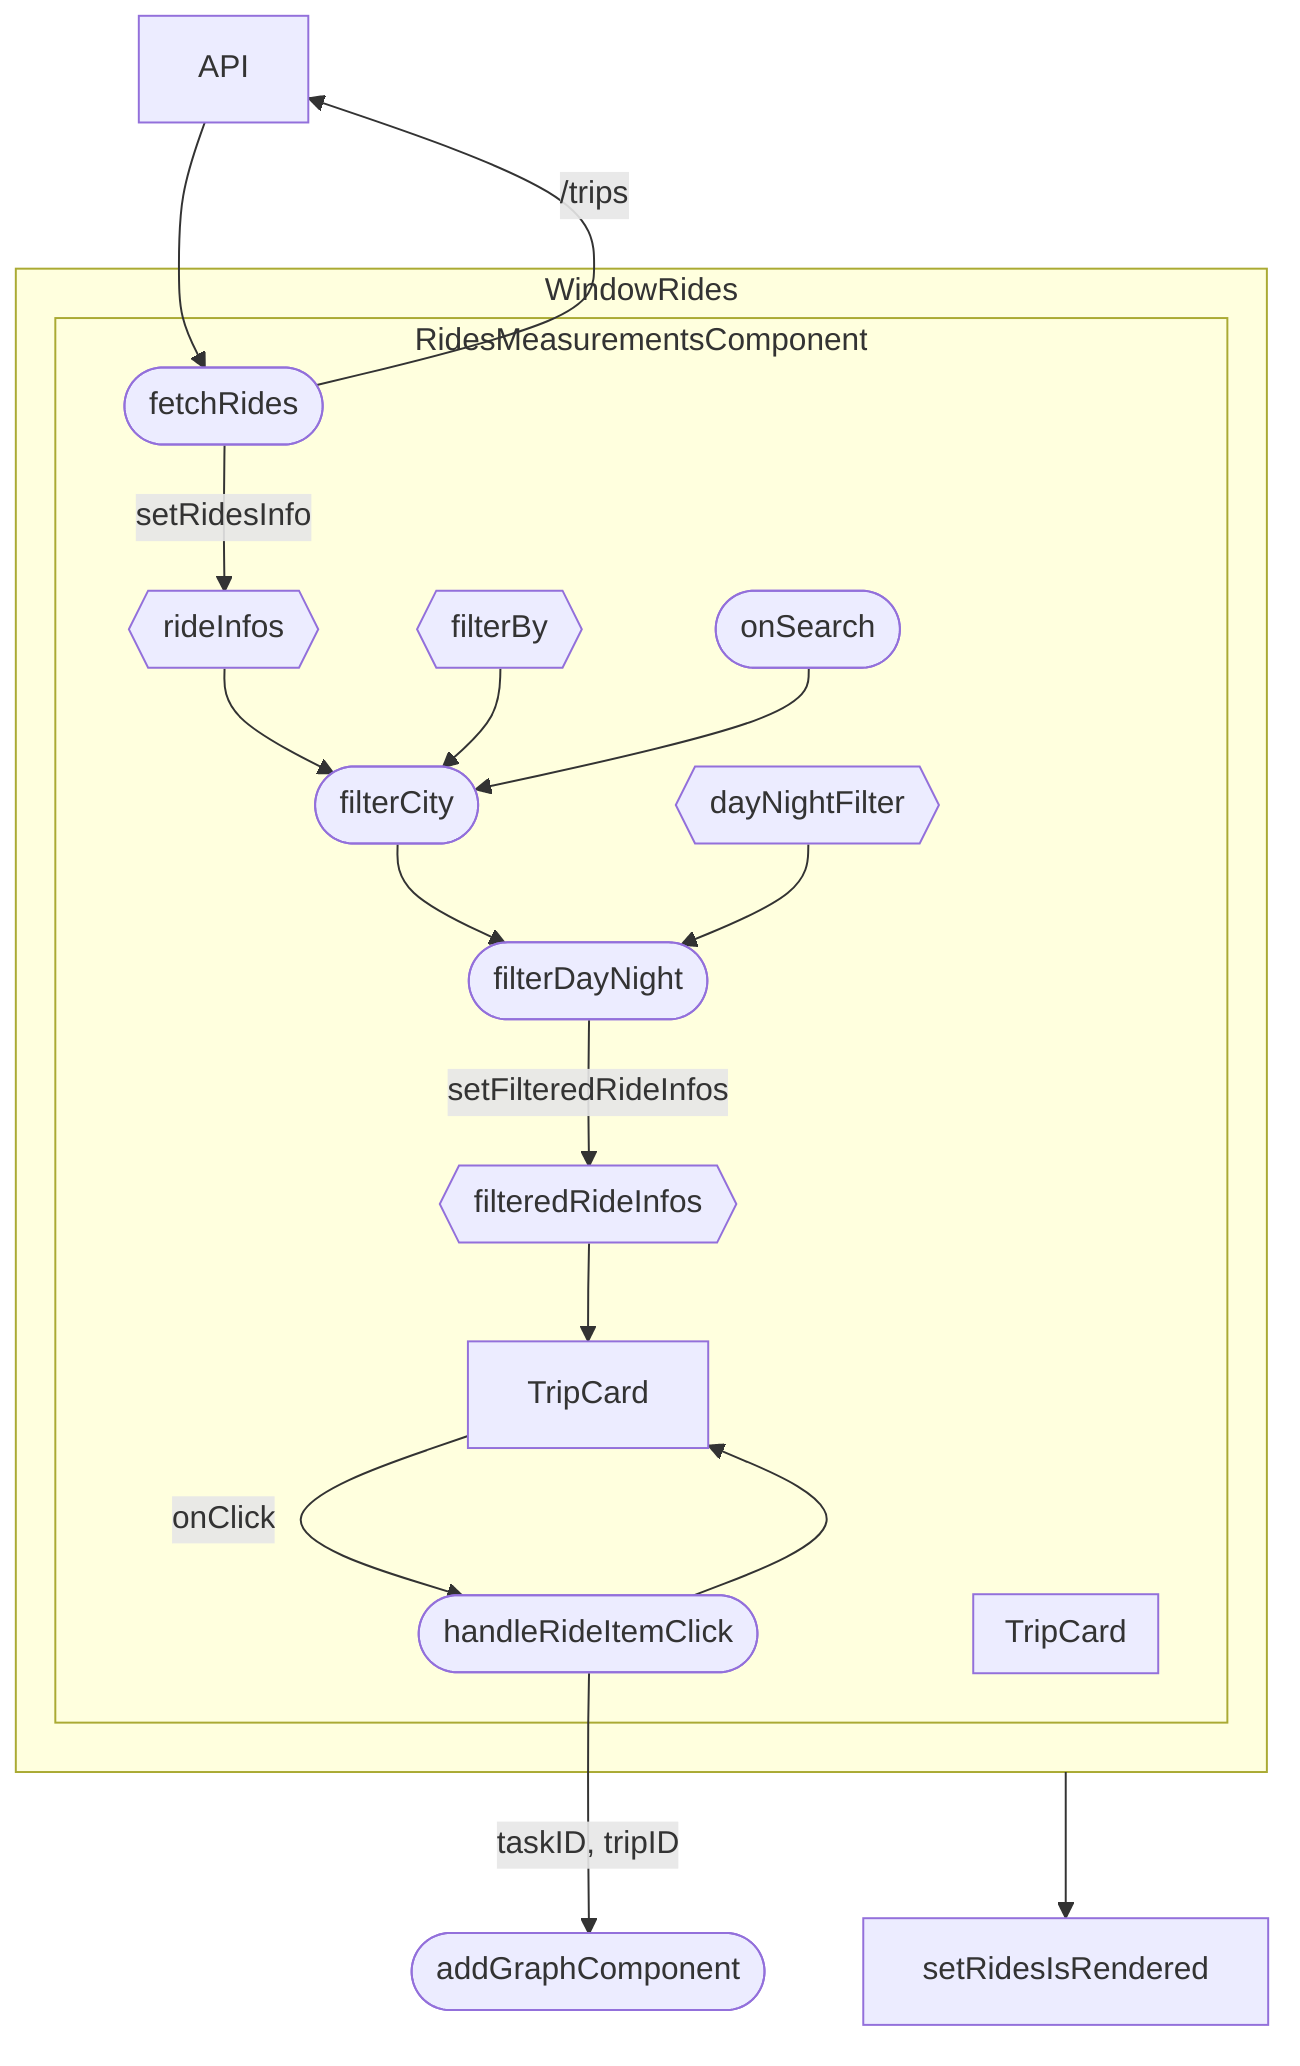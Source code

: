 flowchart TB
    API
    addGraphComponent([addGraphComponent])

    fetchRides -- /trips --> API
    API --> fetchRides

    handleRideItemClick -- taskID, tripID --> addGraphComponent

    WindowRides --> setRidesIsRendered
    subgraph WindowRides

        subgraph RidesMeasurementsComponent
            rideInfos{{rideInfos}}
            filteredRideInfos{{filteredRideInfos}}
            filterBy{{filterBy}}
            dayNightFilter{{dayNightFilter}}

            handleRideItemClick([handleRideItemClick])
            onSearch([onSearch])
            fetchRides([fetchRides])
            filterCity([filterCity])
            filterDayNight([filterDayNight])

            fetchRides -- setRidesInfo --> rideInfos
            rideInfos --> filterCity
            filterCity --> filterDayNight
            filterDayNight -- setFilteredRideInfos --> filteredRideInfos
            filterBy --> filterCity
            dayNightFilter --> filterDayNight

            filteredRideInfos --> TripCard
            onSearch --> filterCity
            handleRideItemClick --> TripCard
            TripCard -- onClick --> handleRideItemClick
            
            subgraph TripCard 
            end

        end
    end